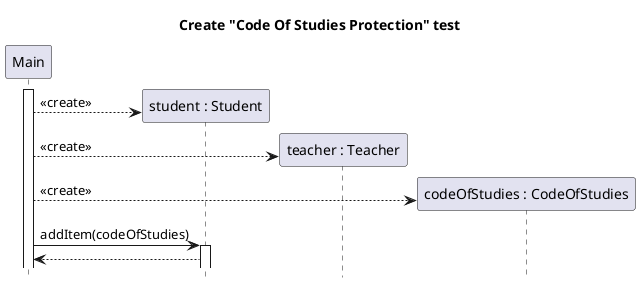 @startuml student-use-code-of-studies-create

title Create "Code Of Studies Protection" test
hide footbox

participant "Main" as main
participant "student : Student" as student
participant "teacher : Teacher" as teacher
participant "codeOfStudies : CodeOfStudies" as codeOfStudies

main++
create student
main --> student : <<create>>
create teacher
main --> teacher : <<create>>
create codeOfStudies
main --> codeOfStudies : <<create>>
main -> student ++ : addItem(codeOfStudies)
student --> main

@enduml
